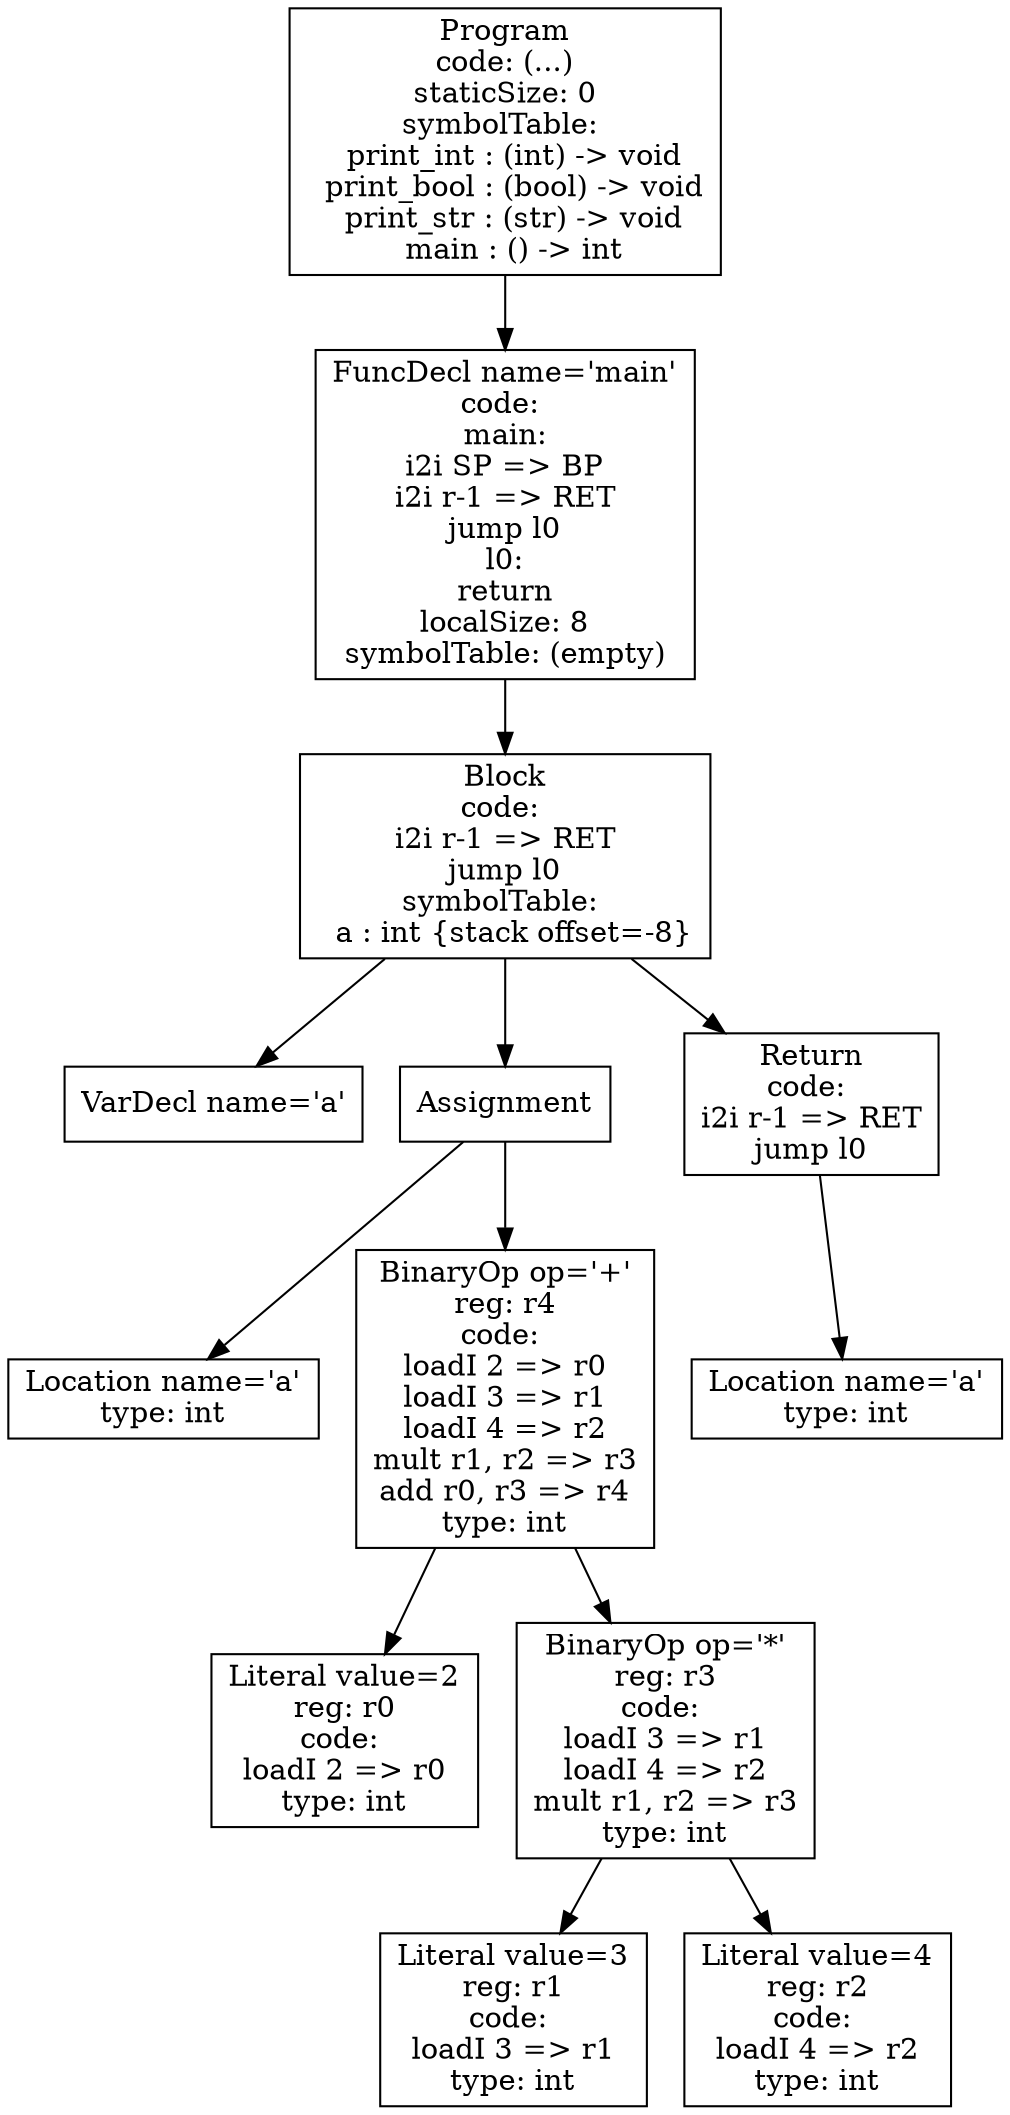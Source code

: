 digraph AST {
3 [shape=box, label="VarDecl name='a'"];
5 [shape=box, label="Location name='a'\ntype: int"];
7 [shape=box, label="Literal value=2\nreg: r0\ncode: \nloadI 2 => r0\ntype: int"];
9 [shape=box, label="Literal value=3\nreg: r1\ncode: \nloadI 3 => r1\ntype: int"];
10 [shape=box, label="Literal value=4\nreg: r2\ncode: \nloadI 4 => r2\ntype: int"];
8 [shape=box, label="BinaryOp op='*'\nreg: r3\ncode: \nloadI 3 => r1\nloadI 4 => r2\nmult r1, r2 => r3\ntype: int"];
8 -> 9;
8 -> 10;
6 [shape=box, label="BinaryOp op='+'\nreg: r4\ncode: \nloadI 2 => r0\nloadI 3 => r1\nloadI 4 => r2\nmult r1, r2 => r3\nadd r0, r3 => r4\ntype: int"];
6 -> 7;
6 -> 8;
4 [shape=box, label="Assignment"];
4 -> 5;
4 -> 6;
12 [shape=box, label="Location name='a'\ntype: int"];
11 [shape=box, label="Return\ncode: \ni2i r-1 => RET\njump l0"];
11 -> 12;
2 [shape=box, label="Block\ncode: \ni2i r-1 => RET\njump l0\nsymbolTable: \n  a : int {stack offset=-8}"];
2 -> 3;
2 -> 4;
2 -> 11;
1 [shape=box, label="FuncDecl name='main'\ncode: \nmain:\ni2i SP => BP\ni2i r-1 => RET\njump l0\nl0:\nreturn\nlocalSize: 8\nsymbolTable: (empty)"];
1 -> 2;
0 [shape=box, label="Program\ncode: (...)\nstaticSize: 0\nsymbolTable: \n  print_int : (int) -> void\n  print_bool : (bool) -> void\n  print_str : (str) -> void\n  main : () -> int"];
0 -> 1;
}

